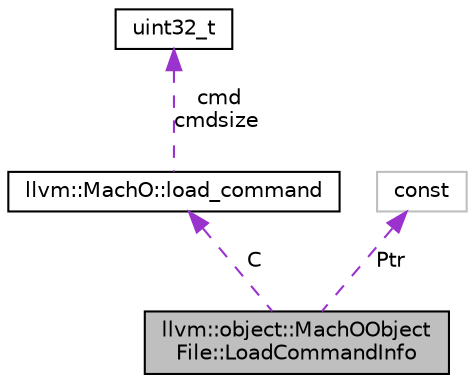digraph "llvm::object::MachOObjectFile::LoadCommandInfo"
{
 // LATEX_PDF_SIZE
  bgcolor="transparent";
  edge [fontname="Helvetica",fontsize="10",labelfontname="Helvetica",labelfontsize="10"];
  node [fontname="Helvetica",fontsize="10",shape=record];
  Node1 [label="llvm::object::MachOObject\lFile::LoadCommandInfo",height=0.2,width=0.4,color="black", fillcolor="grey75", style="filled", fontcolor="black",tooltip=" "];
  Node2 -> Node1 [dir="back",color="darkorchid3",fontsize="10",style="dashed",label=" C" ,fontname="Helvetica"];
  Node2 [label="llvm::MachO::load_command",height=0.2,width=0.4,color="black",URL="$structllvm_1_1MachO_1_1load__command.html",tooltip=" "];
  Node3 -> Node2 [dir="back",color="darkorchid3",fontsize="10",style="dashed",label=" cmd\ncmdsize" ,fontname="Helvetica"];
  Node3 [label="uint32_t",height=0.2,width=0.4,color="black",URL="$classuint32__t.html",tooltip=" "];
  Node4 -> Node1 [dir="back",color="darkorchid3",fontsize="10",style="dashed",label=" Ptr" ,fontname="Helvetica"];
  Node4 [label="const",height=0.2,width=0.4,color="grey75",tooltip=" "];
}
